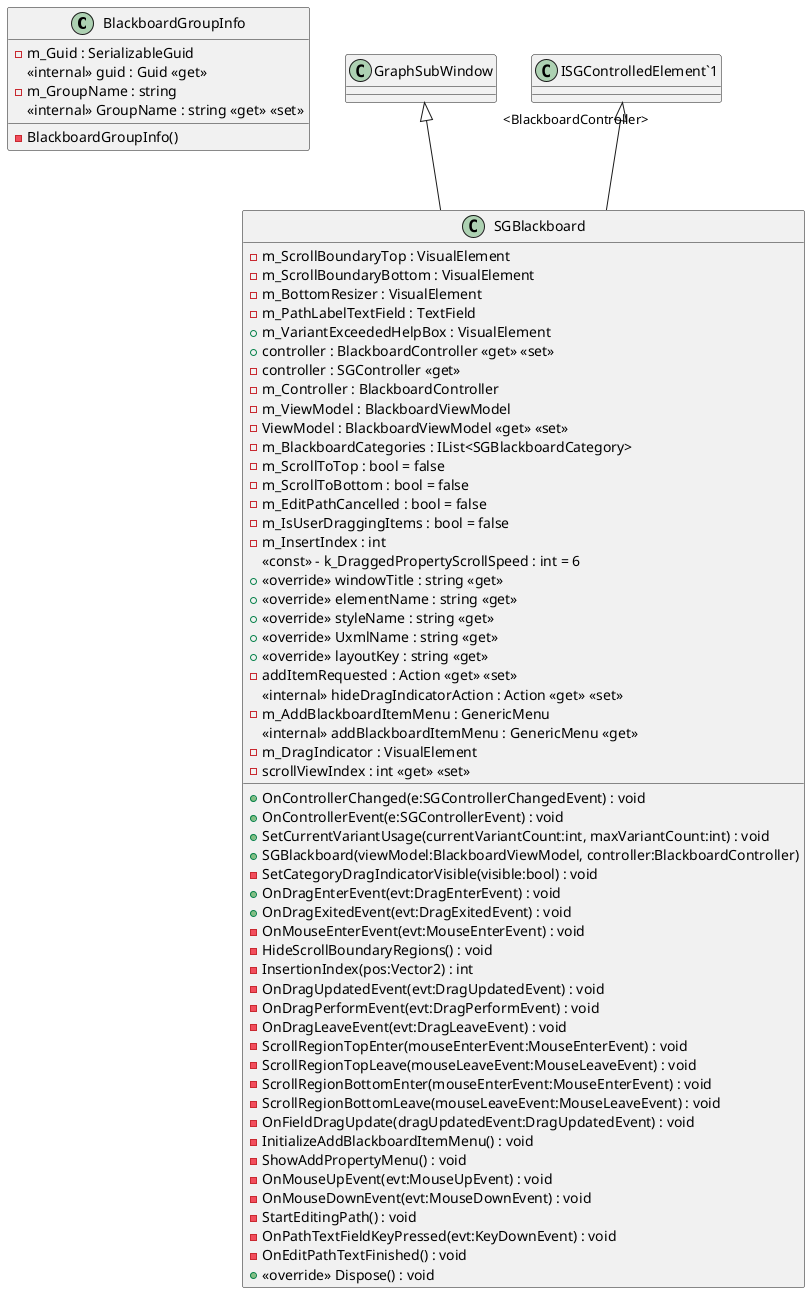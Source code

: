 @startuml
class BlackboardGroupInfo {
    - m_Guid : SerializableGuid
    <<internal>> guid : Guid <<get>>
    - m_GroupName : string
    <<internal>> GroupName : string <<get>> <<set>>
    - BlackboardGroupInfo()
}
class SGBlackboard {
    - m_ScrollBoundaryTop : VisualElement
    - m_ScrollBoundaryBottom : VisualElement
    - m_BottomResizer : VisualElement
    - m_PathLabelTextField : TextField
    + m_VariantExceededHelpBox : VisualElement
    + OnControllerChanged(e:SGControllerChangedEvent) : void
    + OnControllerEvent(e:SGControllerEvent) : void
    + SetCurrentVariantUsage(currentVariantCount:int, maxVariantCount:int) : void
    + controller : BlackboardController <<get>> <<set>>
    - controller : SGController <<get>>
    - m_Controller : BlackboardController
    - m_ViewModel : BlackboardViewModel
    - ViewModel : BlackboardViewModel <<get>> <<set>>
    - m_BlackboardCategories : IList<SGBlackboardCategory>
    - m_ScrollToTop : bool = false
    - m_ScrollToBottom : bool = false
    - m_EditPathCancelled : bool = false
    - m_IsUserDraggingItems : bool = false
    - m_InsertIndex : int
    <<const>> - k_DraggedPropertyScrollSpeed : int = 6
    + <<override>> windowTitle : string <<get>>
    + <<override>> elementName : string <<get>>
    + <<override>> styleName : string <<get>>
    + <<override>> UxmlName : string <<get>>
    + <<override>> layoutKey : string <<get>>
    - addItemRequested : Action <<get>> <<set>>
    <<internal>> hideDragIndicatorAction : Action <<get>> <<set>>
    - m_AddBlackboardItemMenu : GenericMenu
    <<internal>> addBlackboardItemMenu : GenericMenu <<get>>
    - m_DragIndicator : VisualElement
    + SGBlackboard(viewModel:BlackboardViewModel, controller:BlackboardController)
    - SetCategoryDragIndicatorVisible(visible:bool) : void
    + OnDragEnterEvent(evt:DragEnterEvent) : void
    + OnDragExitedEvent(evt:DragExitedEvent) : void
    - OnMouseEnterEvent(evt:MouseEnterEvent) : void
    - HideScrollBoundaryRegions() : void
    - InsertionIndex(pos:Vector2) : int
    - OnDragUpdatedEvent(evt:DragUpdatedEvent) : void
    - OnDragPerformEvent(evt:DragPerformEvent) : void
    - OnDragLeaveEvent(evt:DragLeaveEvent) : void
    - scrollViewIndex : int <<get>> <<set>>
    - ScrollRegionTopEnter(mouseEnterEvent:MouseEnterEvent) : void
    - ScrollRegionTopLeave(mouseLeaveEvent:MouseLeaveEvent) : void
    - ScrollRegionBottomEnter(mouseEnterEvent:MouseEnterEvent) : void
    - ScrollRegionBottomLeave(mouseLeaveEvent:MouseLeaveEvent) : void
    - OnFieldDragUpdate(dragUpdatedEvent:DragUpdatedEvent) : void
    - InitializeAddBlackboardItemMenu() : void
    - ShowAddPropertyMenu() : void
    - OnMouseUpEvent(evt:MouseUpEvent) : void
    - OnMouseDownEvent(evt:MouseDownEvent) : void
    - StartEditingPath() : void
    - OnPathTextFieldKeyPressed(evt:KeyDownEvent) : void
    - OnEditPathTextFinished() : void
    + <<override>> Dispose() : void
}
GraphSubWindow <|-- SGBlackboard
"ISGControlledElement`1" "<BlackboardController>" <|-- SGBlackboard
@enduml
